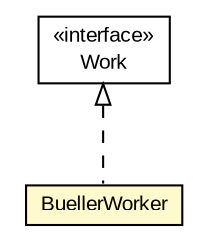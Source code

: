 #!/usr/local/bin/dot
#
# Class diagram 
# Generated by UMLGraph version R5_6-24-gf6e263 (http://www.umlgraph.org/)
#

digraph G {
	edge [fontname="arial",fontsize=10,labelfontname="arial",labelfontsize=10];
	node [fontname="arial",fontsize=10,shape=plaintext];
	nodesep=0.25;
	ranksep=0.5;
	// org.miloss.fgsms.bueller.BuellerWorker
	c202973 [label=<<table title="org.miloss.fgsms.bueller.BuellerWorker" border="0" cellborder="1" cellspacing="0" cellpadding="2" port="p" bgcolor="lemonChiffon" href="./BuellerWorker.html">
		<tr><td><table border="0" cellspacing="0" cellpadding="1">
<tr><td align="center" balign="center"> BuellerWorker </td></tr>
		</table></td></tr>
		</table>>, URL="./BuellerWorker.html", fontname="arial", fontcolor="black", fontsize=10.0];
	//org.miloss.fgsms.bueller.BuellerWorker implements javax.resource.spi.work.Work
	c203075:p -> c202973:p [dir=back,arrowtail=empty,style=dashed];
	// javax.resource.spi.work.Work
	c203075 [label=<<table title="javax.resource.spi.work.Work" border="0" cellborder="1" cellspacing="0" cellpadding="2" port="p" href="http://java.sun.com/j2se/1.4.2/docs/api/javax/resource/spi/work/Work.html">
		<tr><td><table border="0" cellspacing="0" cellpadding="1">
<tr><td align="center" balign="center"> &#171;interface&#187; </td></tr>
<tr><td align="center" balign="center"> Work </td></tr>
		</table></td></tr>
		</table>>, URL="http://java.sun.com/j2se/1.4.2/docs/api/javax/resource/spi/work/Work.html", fontname="arial", fontcolor="black", fontsize=10.0];
}

